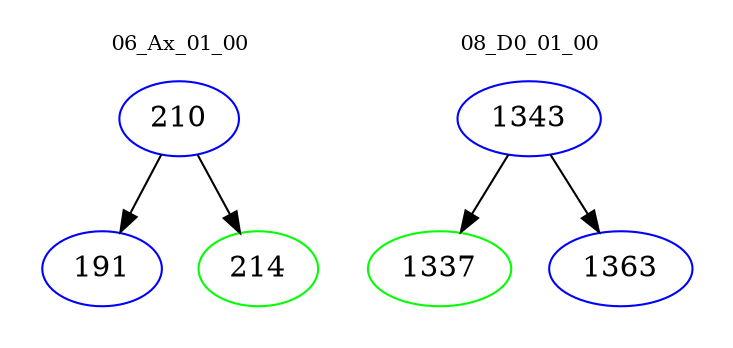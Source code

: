 digraph{
subgraph cluster_0 {
color = white
label = "06_Ax_01_00";
fontsize=10;
T0_210 [label="210", color="blue"]
T0_210 -> T0_191 [color="black"]
T0_191 [label="191", color="blue"]
T0_210 -> T0_214 [color="black"]
T0_214 [label="214", color="green"]
}
subgraph cluster_1 {
color = white
label = "08_D0_01_00";
fontsize=10;
T1_1343 [label="1343", color="blue"]
T1_1343 -> T1_1337 [color="black"]
T1_1337 [label="1337", color="green"]
T1_1343 -> T1_1363 [color="black"]
T1_1363 [label="1363", color="blue"]
}
}

